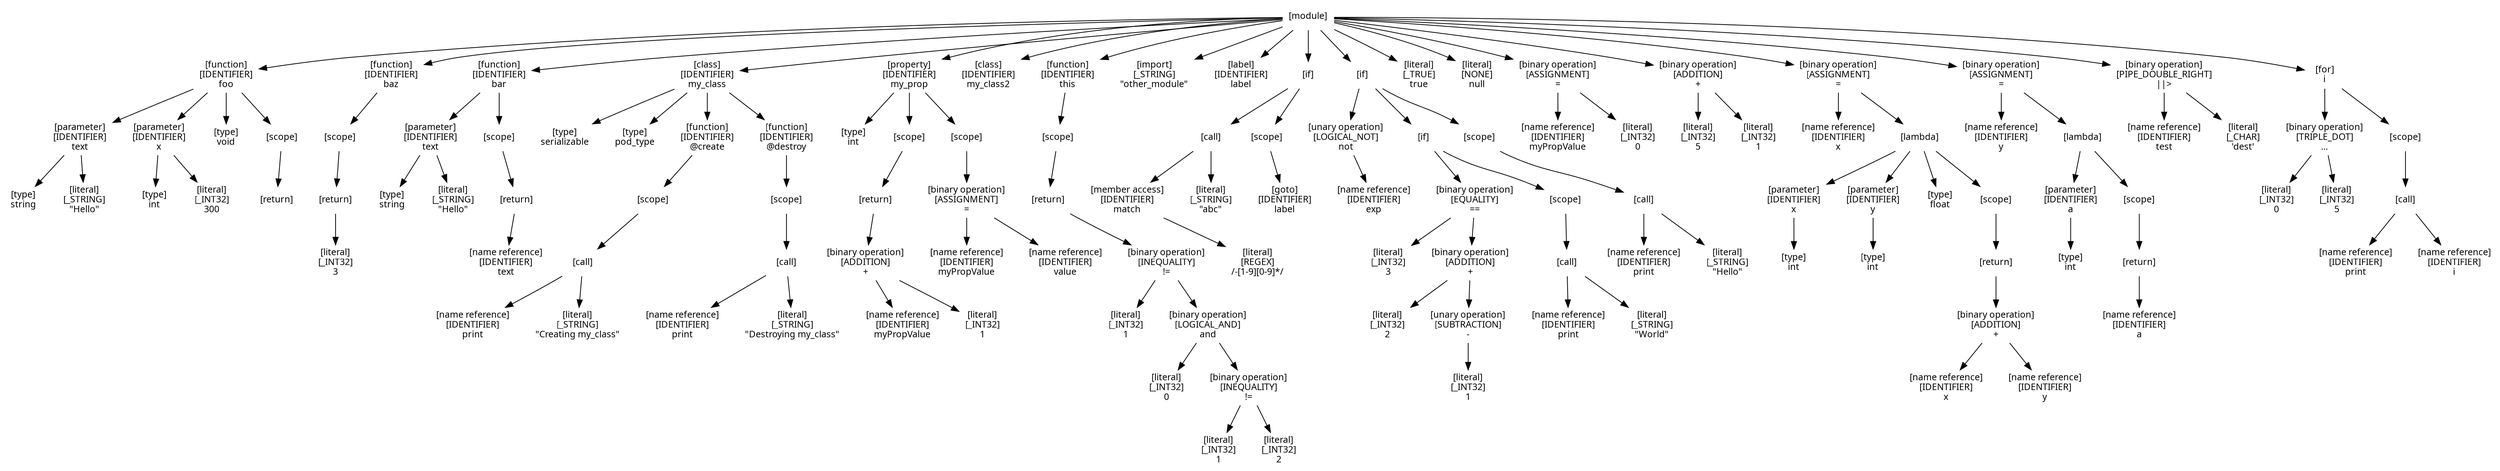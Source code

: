 strict digraph {
	graph [dpi=300];
	node [shape=plaintext fontname="Source Code Pro" fontsize=12];
	ptr009D5978 [label="[module]"];
	ptr009D5978 -> { ptr009D4F50 ptr00A02E88 ptr00A05F18 ptr00A05D40 ptr009CA1C8 ptr009E1EC8 ptr00A094C8 ptr009CA008 ptr00A030D0 ptr009DB298 ptr009DB2E0 ptr009E2958 ptr009E2B88 ptr00A05EC0 ptr009E6230 ptr009E5FC8 ptr009E5F70 ptr009E6390 ptr009E60D0 };
	ptr009D4F50 [label="[function]\n[IDENTIFIER]\nfoo"];
	ptr009D4F50 -> { ptr009D4FD0 ptr00A02F38 ptr009D55B0 ptr009D5830 };
	ptr009D4FD0 [label="[parameter]\n[IDENTIFIER]\ntext"];
	ptr009D4FD0 -> { ptr009D5330 ptr009D5650 };
	ptr009D5330 [label="[type]\nstring"];
	ptr009D5650 [label="[literal]\n[_STRING]\n\"Hello\""];
	ptr00A02F38 [label="[parameter]\n[IDENTIFIER]\nx"];
	ptr00A02F38 -> { ptr009D5420 ptr009D5470 };
	ptr009D5420 [label="[type]\nint"];
	ptr009D5470 [label="[literal]\n[_INT32]\n300"];
	ptr009D55B0 [label="[type]\nvoid"];
	ptr009D5830 [label="[scope]"];
	ptr009D5830 -> { ptr00A05750 };
	ptr00A05750 [label="[return]"];
	ptr00A02E88 [label="[function]\n[IDENTIFIER]\nbaz"];
	ptr00A02E88 -> { ptr009D5100 };
	ptr009D5100 [label="[scope]"];
	ptr009D5100 -> { ptr00A05A50 };
	ptr00A05A50 [label="[return]"];
	ptr00A05A50 -> { ptr009D5560 };
	ptr009D5560 [label="[literal]\n[_INT32]\n3"];
	ptr00A05F18 [label="[function]\n[IDENTIFIER]\nbar"];
	ptr00A05F18 -> { ptr00A05F98 ptr009D5150 };
	ptr00A05F98 [label="[parameter]\n[IDENTIFIER]\ntext"];
	ptr00A05F98 -> { ptr009D54C0 ptr009D5240 };
	ptr009D54C0 [label="[type]\nstring"];
	ptr009D5240 [label="[literal]\n[_STRING]\n\"Hello\""];
	ptr009D5150 [label="[scope]"];
	ptr009D5150 -> { ptr009E1C80 };
	ptr009E1C80 [label="[return]"];
	ptr009E1C80 -> { ptr009D51F0 };
	ptr009D51F0 [label="[name reference]\n[IDENTIFIER]\ntext"];
	ptr00A05D40 [label="[class]\n[IDENTIFIER]\nmy_class"];
	ptr00A05D40 -> { ptr009E2278 ptr009E27C8 ptr00A05DC0 ptr00A05E40 };
	ptr009E2278 [label="[type]\nserializable"];
	ptr009E27C8 [label="[type]\npod_type"];
	ptr00A05DC0 [label="[function]\n[IDENTIFIER]\n@create"];
	ptr00A05DC0 -> { ptr009E2868 };
	ptr009E2868 [label="[scope]"];
	ptr009E2868 -> { ptr009E29F8 };
	ptr009E29F8 [label="[call]"];
	ptr009E29F8 -> { ptr009E26D8 ptr009E2548 };
	ptr009E26D8 [label="[name reference]\n[IDENTIFIER]\nprint"];
	ptr009E2548 [label="[literal]\n[_STRING]\n\"Creating my_class\""];
	ptr00A05E40 [label="[function]\n[IDENTIFIER]\n@destroy"];
	ptr00A05E40 -> { ptr009E2598 };
	ptr009E2598 [label="[scope]"];
	ptr009E2598 -> { ptr009E2A98 };
	ptr009E2A98 [label="[call]"];
	ptr009E2A98 -> { ptr009E2A48 ptr009E2BD8 };
	ptr009E2A48 [label="[name reference]\n[IDENTIFIER]\nprint"];
	ptr009E2BD8 [label="[literal]\n[_STRING]\n\"Destroying my_class\""];
	ptr009CA1C8 [label="[property]\n[IDENTIFIER]\nmy_prop"];
	ptr009CA1C8 -> { ptr009E2C28 ptr009E24A8 ptr009E2368 };
	ptr009E2C28 [label="[type]\nint"];
	ptr009E24A8 [label="[scope]"];
	ptr009E24A8 -> { ptr00A07A40 };
	ptr00A07A40 [label="[return]"];
	ptr00A07A40 -> { ptr009E1E18 };
	ptr009E1E18 [label="[binary operation]\n[ADDITION]\n+"];
	ptr009E1E18 -> { ptr009E23B8 ptr009E2408 };
	ptr009E23B8 [label="[name reference]\n[IDENTIFIER]\nmyPropValue"];
	ptr009E2408 [label="[literal]\n[_INT32]\n1"];
	ptr009E2368 [label="[scope]"];
	ptr009E2368 -> { ptr009E1E70 };
	ptr009E1E70 [label="[binary operation]\n[ASSIGNMENT]\n="];
	ptr009E1E70 -> { ptr009E2FE8 ptr009E2E58 };
	ptr009E2FE8 [label="[name reference]\n[IDENTIFIER]\nmyPropValue"];
	ptr009E2E58 [label="[name reference]\n[IDENTIFIER]\nvalue"];
	ptr009E1EC8 [label="[class]\n[IDENTIFIER]\nmy_class2"];
	ptr00A094C8 [label="[function]\n[IDENTIFIER]\nthis"];
	ptr00A094C8 -> { ptr009E24F8 };
	ptr009E24F8 [label="[scope]"];
	ptr009E24F8 -> { ptr00A08D88 };
	ptr00A08D88 [label="[return]"];
	ptr00A08D88 -> { ptr009E6128 };
	ptr009E6128 [label="[binary operation]\n[INEQUALITY]\n!="];
	ptr009E6128 -> { ptr009E3178 ptr009E6338 };
	ptr009E3178 [label="[literal]\n[_INT32]\n1"];
	ptr009E6338 [label="[binary operation]\n[LOGICAL_AND]\nand"];
	ptr009E6338 -> { ptr009E3088 ptr009E6498 };
	ptr009E3088 [label="[literal]\n[_INT32]\n0"];
	ptr009E6498 [label="[binary operation]\n[INEQUALITY]\n!="];
	ptr009E6498 -> { ptr009E31C8 ptr009E2EA8 };
	ptr009E31C8 [label="[literal]\n[_INT32]\n1"];
	ptr009E2EA8 [label="[literal]\n[_INT32]\n2"];
	ptr009CA008 [label="[import]\n[_STRING]\n\"other_module\""];
	ptr00A030D0 [label="[label]\n[IDENTIFIER]\nlabel"];
	ptr009DB298 [label="[if]"];
	ptr009DB298 -> { ptr009D5790 ptr009D50B0 };
	ptr009D5790 [label="[call]"];
	ptr009D5790 -> { ptr009D5740 ptr009D57E0 };
	ptr009D5740 [label="[member access]\n[IDENTIFIER]\nmatch"];
	ptr009D5740 -> { ptr009D52E0 };
	ptr009D52E0 [label="[literal]\n[REGEX]\n/-[1-9][0-9]*/"];
	ptr009D57E0 [label="[literal]\n[_STRING]\n\"abc\""];
	ptr009D50B0 [label="[scope]"];
	ptr009D50B0 -> { ptr009D56A0 };
	ptr009D56A0 [label="[goto]\n[IDENTIFIER]\nlabel"];
	ptr009DB2E0 [label="[if]"];
	ptr009DB2E0 -> { ptr009D51A0 ptr009DB6D0 ptr009D5290 };
	ptr009D51A0 [label="[unary operation]\n[LOGICAL_NOT]\nnot"];
	ptr009D51A0 -> { ptr009D5380 };
	ptr009D5380 [label="[name reference]\n[IDENTIFIER]\nexp"];
	ptr009DB6D0 [label="[if]"];
	ptr009DB6D0 -> { ptr00A05CE8 ptr009E2318 };
	ptr00A05CE8 [label="[binary operation]\n[EQUALITY]\n=="];
	ptr00A05CE8 -> { ptr009E28B8 ptr00A03060 };
	ptr009E28B8 [label="[literal]\n[_INT32]\n3"];
	ptr00A03060 [label="[binary operation]\n[ADDITION]\n+"];
	ptr00A03060 -> { ptr009E2638 ptr009E2688 };
	ptr009E2638 [label="[literal]\n[_INT32]\n2"];
	ptr009E2688 [label="[unary operation]\n[SUBTRACTION]\n-"];
	ptr009E2688 -> { ptr009E22C8 };
	ptr009E22C8 [label="[literal]\n[_INT32]\n1"];
	ptr009E2318 [label="[scope]"];
	ptr009E2318 -> { ptr009E2728 };
	ptr009E2728 [label="[call]"];
	ptr009E2728 -> { ptr009E2908 ptr009E2AE8 };
	ptr009E2908 [label="[name reference]\n[IDENTIFIER]\nprint"];
	ptr009E2AE8 [label="[literal]\n[_STRING]\n\"World\""];
	ptr009D5290 [label="[scope]"];
	ptr009D5290 -> { ptr009E25E8 };
	ptr009E25E8 [label="[call]"];
	ptr009E25E8 -> { ptr009E2818 ptr009E2778 };
	ptr009E2818 [label="[name reference]\n[IDENTIFIER]\nprint"];
	ptr009E2778 [label="[literal]\n[_STRING]\n\"Hello\""];
	ptr009E2958 [label="[literal]\n[_TRUE]\ntrue"];
	ptr009E2B88 [label="[literal]\n[NONE]\nnull"];
	ptr00A05EC0 [label="[binary operation]\n[ASSIGNMENT]\n="];
	ptr00A05EC0 -> { ptr009E29A8 ptr009E2B38 };
	ptr009E29A8 [label="[name reference]\n[IDENTIFIER]\nmyPropValue"];
	ptr009E2B38 [label="[literal]\n[_INT32]\n0"];
	ptr009E6230 [label="[binary operation]\n[ADDITION]\n+"];
	ptr009E6230 -> { ptr009E2DB8 ptr009E30D8 };
	ptr009E2DB8 [label="[literal]\n[_INT32]\n5"];
	ptr009E30D8 [label="[literal]\n[_INT32]\n1"];
	ptr009E5FC8 [label="[binary operation]\n[ASSIGNMENT]\n="];
	ptr009E5FC8 -> { ptr009E2EF8 ptr009E6288 };
	ptr009E2EF8 [label="[name reference]\n[IDENTIFIER]\nx"];
	ptr009E6288 [label="[lambda]"];
	ptr009E6288 -> { ptr009E66A0 ptr009E6708 ptr009E2CC8 ptr009E2F48 };
	ptr009E66A0 [label="[parameter]\n[IDENTIFIER]\nx"];
	ptr009E66A0 -> { ptr009E3128 };
	ptr009E3128 [label="[type]\nint"];
	ptr009E6708 [label="[parameter]\n[IDENTIFIER]\ny"];
	ptr009E6708 -> { ptr009E2C78 };
	ptr009E2C78 [label="[type]\nint"];
	ptr009E2CC8 [label="[type]\nfloat"];
	ptr009E2F48 [label="[scope]"];
	ptr009E2F48 -> { ptr00A0C280 };
	ptr00A0C280 [label="[return]"];
	ptr00A0C280 -> { ptr009E6078 };
	ptr009E6078 [label="[binary operation]\n[ADDITION]\n+"];
	ptr009E6078 -> { ptr009E2F98 ptr009E2D68 };
	ptr009E2F98 [label="[name reference]\n[IDENTIFIER]\nx"];
	ptr009E2D68 [label="[name reference]\n[IDENTIFIER]\ny"];
	ptr009E5F70 [label="[binary operation]\n[ASSIGNMENT]\n="];
	ptr009E5F70 -> { ptr009E2E08 ptr009E62E0 };
	ptr009E2E08 [label="[name reference]\n[IDENTIFIER]\ny"];
	ptr009E62E0 [label="[lambda]"];
	ptr009E62E0 -> { ptr009E6770 ptr00A109D8 };
	ptr009E6770 [label="[parameter]\n[IDENTIFIER]\na"];
	ptr009E6770 -> { ptr00A103E8 };
	ptr00A103E8 [label="[type]\nint"];
	ptr00A109D8 [label="[scope]"];
	ptr00A109D8 -> { ptr00A0E848 };
	ptr00A0E848 [label="[return]"];
	ptr00A0E848 -> { ptr00A10A78 };
	ptr00A10A78 [label="[name reference]\n[IDENTIFIER]\na"];
	ptr009E6390 [label="[binary operation]\n[PIPE_DOUBLE_RIGHT]\n||>"];
	ptr009E6390 -> { ptr00A106B8 ptr00A10578 };
	ptr00A106B8 [label="[name reference]\n[IDENTIFIER]\ntest"];
	ptr00A10578 [label="[literal]\n[_CHAR]\n'dest'"];
	ptr009E60D0 [label="[for]\ni"];
	ptr009E60D0 -> { ptr009E64F0 ptr00A10398 };
	ptr009E64F0 [label="[binary operation]\n[TRIPLE_DOT]\n..."];
	ptr009E64F0 -> { ptr00A108E8 ptr00A10938 };
	ptr00A108E8 [label="[literal]\n[_INT32]\n0"];
	ptr00A10938 [label="[literal]\n[_INT32]\n5"];
	ptr00A10398 [label="[scope]"];
	ptr00A10398 -> { ptr00A107F8 };
	ptr00A107F8 [label="[call]"];
	ptr00A107F8 -> { ptr00A10438 ptr00A10A28 };
	ptr00A10438 [label="[name reference]\n[IDENTIFIER]\nprint"];
	ptr00A10A28 [label="[name reference]\n[IDENTIFIER]\ni"];
}
